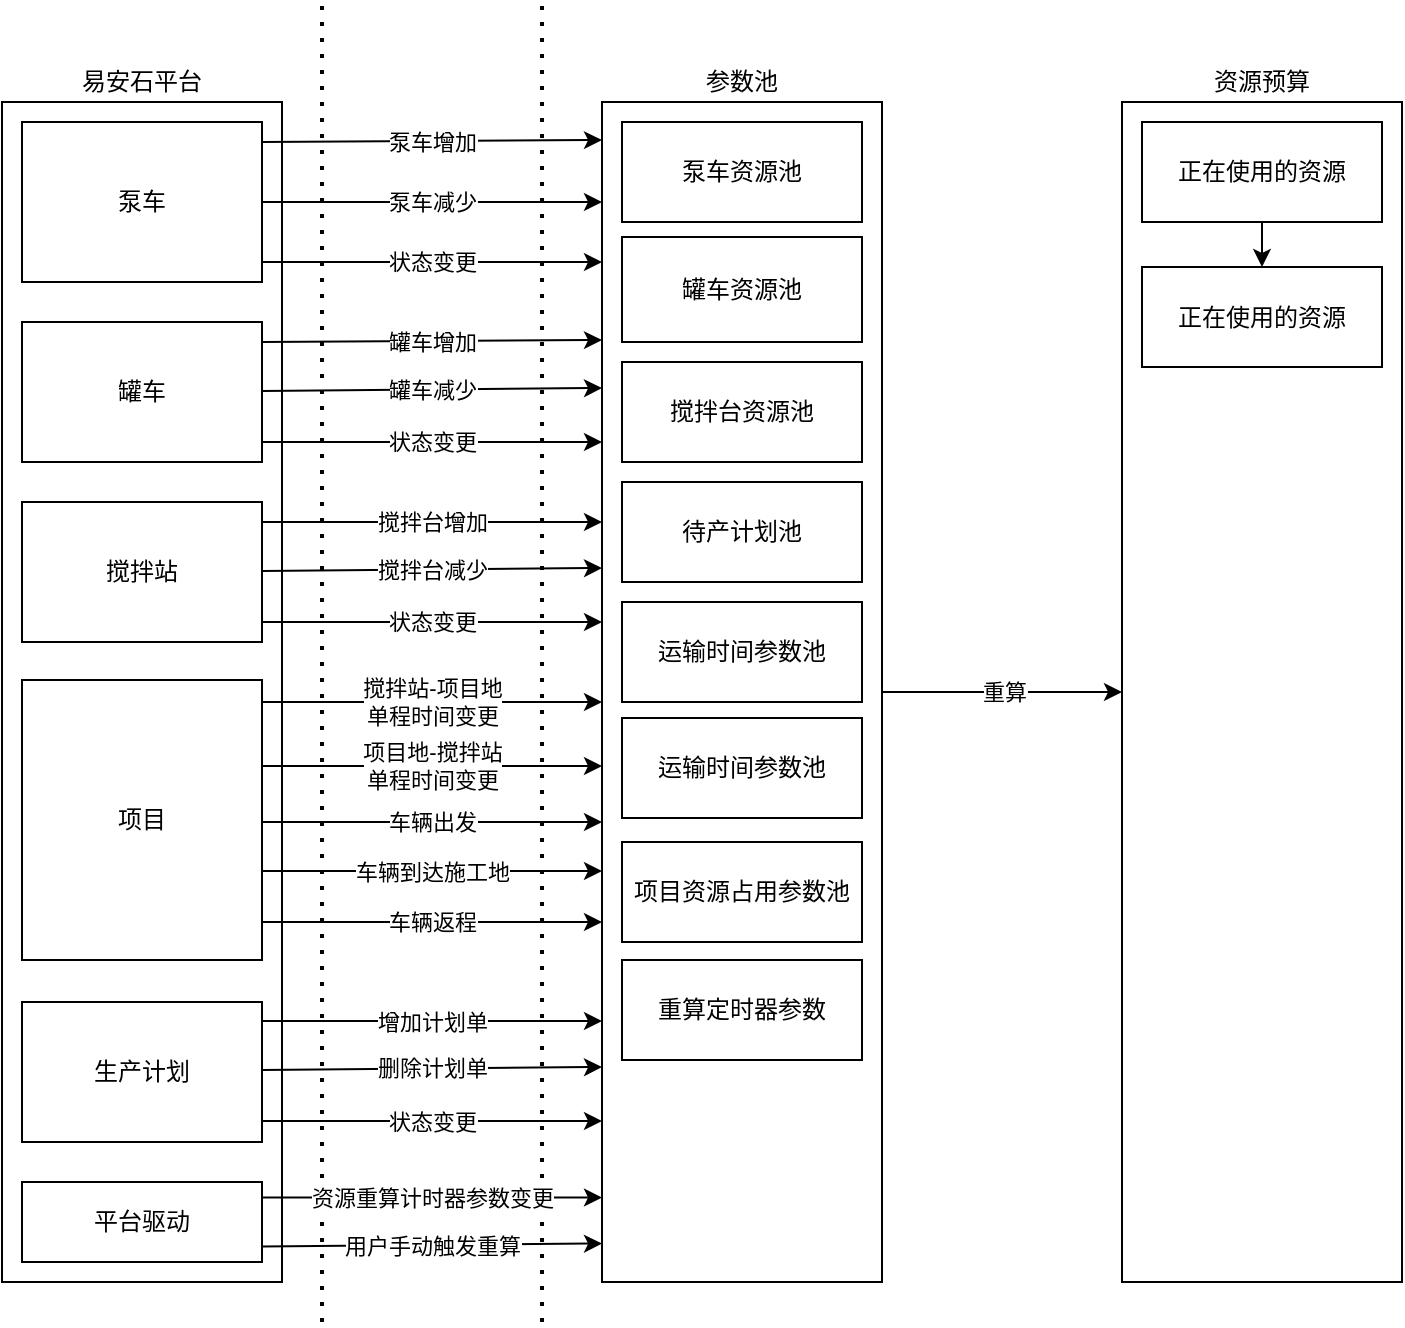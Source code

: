 <mxfile version="14.6.6" type="github" pages="5">
  <diagram name="Page-1" id="e7e014a7-5840-1c2e-5031-d8a46d1fe8dd">
    <mxGraphModel dx="919" dy="533" grid="1" gridSize="10" guides="1" tooltips="1" connect="1" arrows="1" fold="1" page="1" pageScale="1" pageWidth="1169" pageHeight="826" background="#ffffff" math="0" shadow="0">
      <root>
        <mxCell id="0" />
        <mxCell id="1" parent="0" />
        <mxCell id="p7cNw6hj9_nYxCjzYIQu-4" value="" style="endArrow=none;dashed=1;html=1;dashPattern=1 3;strokeWidth=2;" edge="1" parent="1">
          <mxGeometry width="50" height="50" relative="1" as="geometry">
            <mxPoint x="330" y="690" as="sourcePoint" />
            <mxPoint x="330" y="30" as="targetPoint" />
          </mxGeometry>
        </mxCell>
        <mxCell id="p7cNw6hj9_nYxCjzYIQu-7" value="" style="rounded=0;whiteSpace=wrap;html=1;" vertex="1" parent="1">
          <mxGeometry x="60" y="80" width="140" height="590" as="geometry" />
        </mxCell>
        <mxCell id="p7cNw6hj9_nYxCjzYIQu-8" value="易安石平台" style="text;html=1;strokeColor=none;fillColor=none;align=center;verticalAlign=middle;whiteSpace=wrap;rounded=0;" vertex="1" parent="1">
          <mxGeometry x="90" y="60" width="80" height="20" as="geometry" />
        </mxCell>
        <mxCell id="p7cNw6hj9_nYxCjzYIQu-9" value="泵车" style="rounded=0;whiteSpace=wrap;html=1;" vertex="1" parent="1">
          <mxGeometry x="70" y="90" width="120" height="80" as="geometry" />
        </mxCell>
        <mxCell id="p7cNw6hj9_nYxCjzYIQu-13" value="罐车" style="rounded=0;whiteSpace=wrap;html=1;" vertex="1" parent="1">
          <mxGeometry x="70" y="190" width="120" height="70" as="geometry" />
        </mxCell>
        <mxCell id="p7cNw6hj9_nYxCjzYIQu-17" value="搅拌站" style="rounded=0;whiteSpace=wrap;html=1;" vertex="1" parent="1">
          <mxGeometry x="70" y="280" width="120" height="70" as="geometry" />
        </mxCell>
        <mxCell id="p7cNw6hj9_nYxCjzYIQu-23" value="项目" style="rounded=0;whiteSpace=wrap;html=1;" vertex="1" parent="1">
          <mxGeometry x="70" y="369" width="120" height="140" as="geometry" />
        </mxCell>
        <mxCell id="p7cNw6hj9_nYxCjzYIQu-69" style="edgeStyle=orthogonalEdgeStyle;rounded=0;orthogonalLoop=1;jettySize=auto;html=1;exitX=1;exitY=0.5;exitDx=0;exitDy=0;entryX=0;entryY=0.5;entryDx=0;entryDy=0;" edge="1" parent="1" source="p7cNw6hj9_nYxCjzYIQu-31" target="p7cNw6hj9_nYxCjzYIQu-58">
          <mxGeometry relative="1" as="geometry" />
        </mxCell>
        <mxCell id="p7cNw6hj9_nYxCjzYIQu-70" value="重算" style="edgeLabel;html=1;align=center;verticalAlign=middle;resizable=0;points=[];" vertex="1" connectable="0" parent="p7cNw6hj9_nYxCjzYIQu-69">
          <mxGeometry x="0.017" relative="1" as="geometry">
            <mxPoint as="offset" />
          </mxGeometry>
        </mxCell>
        <mxCell id="p7cNw6hj9_nYxCjzYIQu-31" value="" style="rounded=0;whiteSpace=wrap;html=1;" vertex="1" parent="1">
          <mxGeometry x="360" y="80" width="140" height="590" as="geometry" />
        </mxCell>
        <mxCell id="p7cNw6hj9_nYxCjzYIQu-32" value="泵车资源池" style="rounded=0;whiteSpace=wrap;html=1;" vertex="1" parent="1">
          <mxGeometry x="370" y="90" width="120" height="50" as="geometry" />
        </mxCell>
        <mxCell id="p7cNw6hj9_nYxCjzYIQu-33" value="参数池" style="text;html=1;strokeColor=none;fillColor=none;align=center;verticalAlign=middle;whiteSpace=wrap;rounded=0;" vertex="1" parent="1">
          <mxGeometry x="390" y="60" width="80" height="20" as="geometry" />
        </mxCell>
        <mxCell id="p7cNw6hj9_nYxCjzYIQu-34" value="泵车增加" style="endArrow=classic;html=1;" edge="1" parent="1">
          <mxGeometry relative="1" as="geometry">
            <mxPoint x="190" y="100" as="sourcePoint" />
            <mxPoint x="360" y="99" as="targetPoint" />
          </mxGeometry>
        </mxCell>
        <mxCell id="p7cNw6hj9_nYxCjzYIQu-35" value="泵车减少" style="endArrow=classic;html=1;" edge="1" parent="1">
          <mxGeometry relative="1" as="geometry">
            <mxPoint x="190" y="130" as="sourcePoint" />
            <mxPoint x="360" y="130" as="targetPoint" />
          </mxGeometry>
        </mxCell>
        <mxCell id="p7cNw6hj9_nYxCjzYIQu-36" value="状态变更" style="endArrow=classic;html=1;" edge="1" parent="1">
          <mxGeometry relative="1" as="geometry">
            <mxPoint x="190" y="160" as="sourcePoint" />
            <mxPoint x="360" y="160" as="targetPoint" />
          </mxGeometry>
        </mxCell>
        <mxCell id="p7cNw6hj9_nYxCjzYIQu-37" value="罐车资源池" style="rounded=0;whiteSpace=wrap;html=1;" vertex="1" parent="1">
          <mxGeometry x="370" y="147.5" width="120" height="52.5" as="geometry" />
        </mxCell>
        <mxCell id="p7cNw6hj9_nYxCjzYIQu-38" value="搅拌台资源池" style="rounded=0;whiteSpace=wrap;html=1;" vertex="1" parent="1">
          <mxGeometry x="370" y="210" width="120" height="50" as="geometry" />
        </mxCell>
        <mxCell id="p7cNw6hj9_nYxCjzYIQu-40" value="" style="endArrow=none;dashed=1;html=1;dashPattern=1 3;strokeWidth=2;" edge="1" parent="1">
          <mxGeometry width="50" height="50" relative="1" as="geometry">
            <mxPoint x="220" y="690" as="sourcePoint" />
            <mxPoint x="220" y="30" as="targetPoint" />
          </mxGeometry>
        </mxCell>
        <mxCell id="p7cNw6hj9_nYxCjzYIQu-41" value="罐车增加" style="endArrow=classic;html=1;" edge="1" parent="1">
          <mxGeometry relative="1" as="geometry">
            <mxPoint x="190" y="200" as="sourcePoint" />
            <mxPoint x="360" y="199" as="targetPoint" />
          </mxGeometry>
        </mxCell>
        <mxCell id="p7cNw6hj9_nYxCjzYIQu-42" value="罐车减少" style="endArrow=classic;html=1;" edge="1" parent="1">
          <mxGeometry relative="1" as="geometry">
            <mxPoint x="190" y="224.5" as="sourcePoint" />
            <mxPoint x="360" y="223" as="targetPoint" />
          </mxGeometry>
        </mxCell>
        <mxCell id="p7cNw6hj9_nYxCjzYIQu-43" value="状态变更" style="endArrow=classic;html=1;" edge="1" parent="1">
          <mxGeometry relative="1" as="geometry">
            <mxPoint x="190" y="250" as="sourcePoint" />
            <mxPoint x="360" y="250" as="targetPoint" />
          </mxGeometry>
        </mxCell>
        <mxCell id="p7cNw6hj9_nYxCjzYIQu-44" value="搅拌台增加" style="endArrow=classic;html=1;" edge="1" parent="1">
          <mxGeometry relative="1" as="geometry">
            <mxPoint x="190" y="290" as="sourcePoint" />
            <mxPoint x="360" y="290" as="targetPoint" />
          </mxGeometry>
        </mxCell>
        <mxCell id="p7cNw6hj9_nYxCjzYIQu-45" value="搅拌台减少" style="endArrow=classic;html=1;" edge="1" parent="1">
          <mxGeometry relative="1" as="geometry">
            <mxPoint x="190" y="314.5" as="sourcePoint" />
            <mxPoint x="360" y="313" as="targetPoint" />
          </mxGeometry>
        </mxCell>
        <mxCell id="p7cNw6hj9_nYxCjzYIQu-46" value="状态变更" style="endArrow=classic;html=1;" edge="1" parent="1">
          <mxGeometry relative="1" as="geometry">
            <mxPoint x="190" y="340" as="sourcePoint" />
            <mxPoint x="360" y="340" as="targetPoint" />
          </mxGeometry>
        </mxCell>
        <mxCell id="p7cNw6hj9_nYxCjzYIQu-47" value="车辆出发" style="endArrow=classic;html=1;" edge="1" parent="1">
          <mxGeometry relative="1" as="geometry">
            <mxPoint x="190" y="440" as="sourcePoint" />
            <mxPoint x="360" y="440" as="targetPoint" />
          </mxGeometry>
        </mxCell>
        <mxCell id="p7cNw6hj9_nYxCjzYIQu-48" value="车辆到达施工地" style="endArrow=classic;html=1;" edge="1" parent="1">
          <mxGeometry relative="1" as="geometry">
            <mxPoint x="190" y="464.5" as="sourcePoint" />
            <mxPoint x="360" y="464.5" as="targetPoint" />
          </mxGeometry>
        </mxCell>
        <mxCell id="p7cNw6hj9_nYxCjzYIQu-49" value="车辆返程" style="endArrow=classic;html=1;" edge="1" parent="1">
          <mxGeometry relative="1" as="geometry">
            <mxPoint x="190" y="490" as="sourcePoint" />
            <mxPoint x="360" y="490" as="targetPoint" />
          </mxGeometry>
        </mxCell>
        <mxCell id="p7cNw6hj9_nYxCjzYIQu-50" value="搅拌站-项目地&lt;br&gt;单程时间变更" style="endArrow=classic;html=1;" edge="1" parent="1">
          <mxGeometry relative="1" as="geometry">
            <mxPoint x="190" y="380" as="sourcePoint" />
            <mxPoint x="360" y="380" as="targetPoint" />
          </mxGeometry>
        </mxCell>
        <mxCell id="p7cNw6hj9_nYxCjzYIQu-51" value="项目地-搅拌站&lt;br&gt;单程时间变更" style="endArrow=classic;html=1;" edge="1" parent="1">
          <mxGeometry relative="1" as="geometry">
            <mxPoint x="190" y="412" as="sourcePoint" />
            <mxPoint x="360" y="412" as="targetPoint" />
          </mxGeometry>
        </mxCell>
        <mxCell id="p7cNw6hj9_nYxCjzYIQu-52" value="生产计划" style="rounded=0;whiteSpace=wrap;html=1;" vertex="1" parent="1">
          <mxGeometry x="70" y="530" width="120" height="70" as="geometry" />
        </mxCell>
        <mxCell id="p7cNw6hj9_nYxCjzYIQu-53" value="增加计划单" style="endArrow=classic;html=1;" edge="1" parent="1">
          <mxGeometry relative="1" as="geometry">
            <mxPoint x="190" y="539.5" as="sourcePoint" />
            <mxPoint x="360" y="539.5" as="targetPoint" />
          </mxGeometry>
        </mxCell>
        <mxCell id="p7cNw6hj9_nYxCjzYIQu-54" value="删除计划单" style="endArrow=classic;html=1;" edge="1" parent="1">
          <mxGeometry relative="1" as="geometry">
            <mxPoint x="190" y="564" as="sourcePoint" />
            <mxPoint x="360" y="562.5" as="targetPoint" />
          </mxGeometry>
        </mxCell>
        <mxCell id="p7cNw6hj9_nYxCjzYIQu-55" value="状态变更" style="endArrow=classic;html=1;" edge="1" parent="1">
          <mxGeometry relative="1" as="geometry">
            <mxPoint x="190" y="589.5" as="sourcePoint" />
            <mxPoint x="360" y="589.5" as="targetPoint" />
          </mxGeometry>
        </mxCell>
        <mxCell id="p7cNw6hj9_nYxCjzYIQu-56" value="待产计划池" style="rounded=0;whiteSpace=wrap;html=1;" vertex="1" parent="1">
          <mxGeometry x="370" y="270" width="120" height="50" as="geometry" />
        </mxCell>
        <mxCell id="p7cNw6hj9_nYxCjzYIQu-58" value="" style="rounded=0;whiteSpace=wrap;html=1;" vertex="1" parent="1">
          <mxGeometry x="620" y="80" width="140" height="590" as="geometry" />
        </mxCell>
        <mxCell id="p7cNw6hj9_nYxCjzYIQu-59" value="资源预算" style="text;html=1;strokeColor=none;fillColor=none;align=center;verticalAlign=middle;whiteSpace=wrap;rounded=0;" vertex="1" parent="1">
          <mxGeometry x="650" y="60" width="80" height="20" as="geometry" />
        </mxCell>
        <mxCell id="p7cNw6hj9_nYxCjzYIQu-64" style="edgeStyle=orthogonalEdgeStyle;rounded=0;orthogonalLoop=1;jettySize=auto;html=1;exitX=0.5;exitY=1;exitDx=0;exitDy=0;entryX=0.5;entryY=0;entryDx=0;entryDy=0;" edge="1" parent="1" source="p7cNw6hj9_nYxCjzYIQu-61" target="p7cNw6hj9_nYxCjzYIQu-63">
          <mxGeometry relative="1" as="geometry" />
        </mxCell>
        <mxCell id="p7cNw6hj9_nYxCjzYIQu-61" value="正在使用的资源" style="rounded=0;whiteSpace=wrap;html=1;" vertex="1" parent="1">
          <mxGeometry x="630" y="90" width="120" height="50" as="geometry" />
        </mxCell>
        <mxCell id="p7cNw6hj9_nYxCjzYIQu-63" value="正在使用的资源" style="rounded=0;whiteSpace=wrap;html=1;" vertex="1" parent="1">
          <mxGeometry x="630" y="162.5" width="120" height="50" as="geometry" />
        </mxCell>
        <mxCell id="p7cNw6hj9_nYxCjzYIQu-66" value="平台驱动" style="rounded=0;whiteSpace=wrap;html=1;" vertex="1" parent="1">
          <mxGeometry x="70" y="620" width="120" height="40" as="geometry" />
        </mxCell>
        <mxCell id="p7cNw6hj9_nYxCjzYIQu-67" value="资源重算计时器参数变更" style="endArrow=classic;html=1;" edge="1" parent="1">
          <mxGeometry relative="1" as="geometry">
            <mxPoint x="190" y="627.75" as="sourcePoint" />
            <mxPoint x="360" y="627.75" as="targetPoint" />
          </mxGeometry>
        </mxCell>
        <mxCell id="p7cNw6hj9_nYxCjzYIQu-68" value="用户手动触发重算" style="endArrow=classic;html=1;" edge="1" parent="1">
          <mxGeometry relative="1" as="geometry">
            <mxPoint x="190" y="652.25" as="sourcePoint" />
            <mxPoint x="360" y="650.75" as="targetPoint" />
          </mxGeometry>
        </mxCell>
        <mxCell id="p7cNw6hj9_nYxCjzYIQu-71" value="运输时间参数池" style="rounded=0;whiteSpace=wrap;html=1;" vertex="1" parent="1">
          <mxGeometry x="370" y="330" width="120" height="50" as="geometry" />
        </mxCell>
        <mxCell id="p7cNw6hj9_nYxCjzYIQu-73" value="运输时间参数池" style="rounded=0;whiteSpace=wrap;html=1;" vertex="1" parent="1">
          <mxGeometry x="370" y="388" width="120" height="50" as="geometry" />
        </mxCell>
        <mxCell id="p7cNw6hj9_nYxCjzYIQu-74" value="项目资源占用参数池" style="rounded=0;whiteSpace=wrap;html=1;" vertex="1" parent="1">
          <mxGeometry x="370" y="450" width="120" height="50" as="geometry" />
        </mxCell>
        <mxCell id="p7cNw6hj9_nYxCjzYIQu-75" value="重算定时器参数" style="rounded=0;whiteSpace=wrap;html=1;" vertex="1" parent="1">
          <mxGeometry x="370" y="509" width="120" height="50" as="geometry" />
        </mxCell>
      </root>
    </mxGraphModel>
  </diagram>
  <diagram id="bA8vDEb1wT1LGzQCFEHi" name="Page-2">
    <mxGraphModel dx="892" dy="623" grid="1" gridSize="10" guides="1" tooltips="1" connect="1" arrows="1" fold="1" page="1" pageScale="1" pageWidth="827" pageHeight="1169" math="0" shadow="0">
      <root>
        <mxCell id="vsohJtUWhULld6wBx5Kd-0" />
        <mxCell id="vsohJtUWhULld6wBx5Kd-1" parent="vsohJtUWhULld6wBx5Kd-0" />
        <mxCell id="vsohJtUWhULld6wBx5Kd-2" value="Client" style="shape=umlLifeline;perimeter=lifelinePerimeter;whiteSpace=wrap;html=1;container=1;collapsible=0;recursiveResize=0;outlineConnect=0;" parent="vsohJtUWhULld6wBx5Kd-1" vertex="1">
          <mxGeometry x="100" y="40" width="100" height="560" as="geometry" />
        </mxCell>
        <mxCell id="vsohJtUWhULld6wBx5Kd-8" value="" style="html=1;points=[];perimeter=orthogonalPerimeter;" parent="vsohJtUWhULld6wBx5Kd-2" vertex="1">
          <mxGeometry x="45" y="80" width="10" height="230" as="geometry" />
        </mxCell>
        <mxCell id="rz6bkKlkchfj7_ZGwmfC-10" value="" style="html=1;points=[];perimeter=orthogonalPerimeter;" parent="vsohJtUWhULld6wBx5Kd-2" vertex="1">
          <mxGeometry x="45" y="340" width="10" height="80" as="geometry" />
        </mxCell>
        <mxCell id="rz6bkKlkchfj7_ZGwmfC-14" value="" style="html=1;points=[];perimeter=orthogonalPerimeter;" parent="vsohJtUWhULld6wBx5Kd-2" vertex="1">
          <mxGeometry x="45" y="450" width="10" height="80" as="geometry" />
        </mxCell>
        <mxCell id="vsohJtUWhULld6wBx5Kd-3" value="Iteam API server" style="shape=umlLifeline;perimeter=lifelinePerimeter;whiteSpace=wrap;html=1;container=1;collapsible=0;recursiveResize=0;outlineConnect=0;" parent="vsohJtUWhULld6wBx5Kd-1" vertex="1">
          <mxGeometry x="280" y="40" width="100" height="560" as="geometry" />
        </mxCell>
        <mxCell id="vsohJtUWhULld6wBx5Kd-5" value="" style="html=1;points=[];perimeter=orthogonalPerimeter;" parent="vsohJtUWhULld6wBx5Kd-3" vertex="1">
          <mxGeometry x="45" y="80" width="10" height="230" as="geometry" />
        </mxCell>
        <mxCell id="rz6bkKlkchfj7_ZGwmfC-1" value="" style="html=1;points=[];perimeter=orthogonalPerimeter;" parent="vsohJtUWhULld6wBx5Kd-3" vertex="1">
          <mxGeometry x="55" y="110" width="10" height="20" as="geometry" />
        </mxCell>
        <mxCell id="rz6bkKlkchfj7_ZGwmfC-2" value="结构化文件对象" style="edgeStyle=orthogonalEdgeStyle;html=1;align=left;spacingLeft=2;endArrow=block;rounded=0;entryX=1;entryY=0;" parent="vsohJtUWhULld6wBx5Kd-3" target="rz6bkKlkchfj7_ZGwmfC-1" edge="1">
          <mxGeometry relative="1" as="geometry">
            <mxPoint x="60" y="90" as="sourcePoint" />
            <Array as="points">
              <mxPoint x="85" y="90" />
            </Array>
          </mxGeometry>
        </mxCell>
        <mxCell id="rz6bkKlkchfj7_ZGwmfC-11" value="" style="html=1;points=[];perimeter=orthogonalPerimeter;" parent="vsohJtUWhULld6wBx5Kd-3" vertex="1">
          <mxGeometry x="45" y="450" width="10" height="80" as="geometry" />
        </mxCell>
        <mxCell id="vsohJtUWhULld6wBx5Kd-4" value="Minio" style="shape=umlLifeline;perimeter=lifelinePerimeter;whiteSpace=wrap;html=1;container=1;collapsible=0;recursiveResize=0;outlineConnect=0;" parent="vsohJtUWhULld6wBx5Kd-1" vertex="1">
          <mxGeometry x="734" y="40" width="100" height="560" as="geometry" />
        </mxCell>
        <mxCell id="vsohJtUWhULld6wBx5Kd-13" value="" style="html=1;points=[];perimeter=orthogonalPerimeter;" parent="vsohJtUWhULld6wBx5Kd-4" vertex="1">
          <mxGeometry x="45" y="180" width="10" height="80" as="geometry" />
        </mxCell>
        <mxCell id="rz6bkKlkchfj7_ZGwmfC-7" value="" style="html=1;points=[];perimeter=orthogonalPerimeter;" parent="vsohJtUWhULld6wBx5Kd-4" vertex="1">
          <mxGeometry x="45" y="340" width="10" height="80" as="geometry" />
        </mxCell>
        <mxCell id="vsohJtUWhULld6wBx5Kd-6" value="获取上传URL" style="html=1;verticalAlign=bottom;endArrow=block;exitX=1;exitY=0.026;exitDx=0;exitDy=0;exitPerimeter=0;entryX=-0.1;entryY=0.022;entryDx=0;entryDy=0;entryPerimeter=0;" parent="vsohJtUWhULld6wBx5Kd-1" source="vsohJtUWhULld6wBx5Kd-8" target="vsohJtUWhULld6wBx5Kd-5" edge="1">
          <mxGeometry relative="1" as="geometry">
            <mxPoint x="385" y="120" as="sourcePoint" />
            <mxPoint x="310" y="120" as="targetPoint" />
          </mxGeometry>
        </mxCell>
        <mxCell id="vsohJtUWhULld6wBx5Kd-14" value="请求资源上传URL" style="html=1;verticalAlign=bottom;endArrow=block;entryX=0;entryY=0.088;exitX=1;exitY=0.075;exitDx=0;exitDy=0;exitPerimeter=0;entryDx=0;entryDy=0;entryPerimeter=0;" parent="vsohJtUWhULld6wBx5Kd-1" source="rz6bkKlkchfj7_ZGwmfC-3" target="vsohJtUWhULld6wBx5Kd-13" edge="1">
          <mxGeometry relative="1" as="geometry">
            <mxPoint x="640" y="220" as="sourcePoint" />
          </mxGeometry>
        </mxCell>
        <mxCell id="vsohJtUWhULld6wBx5Kd-15" value="带临时凭证的上传URL" style="html=1;verticalAlign=bottom;endArrow=open;dashed=1;endSize=8;exitX=-0.2;exitY=0.863;entryX=1.2;entryY=0.85;entryDx=0;entryDy=0;entryPerimeter=0;exitDx=0;exitDy=0;exitPerimeter=0;" parent="vsohJtUWhULld6wBx5Kd-1" source="vsohJtUWhULld6wBx5Kd-13" target="rz6bkKlkchfj7_ZGwmfC-3" edge="1">
          <mxGeometry relative="1" as="geometry">
            <mxPoint x="650" y="295" as="targetPoint" />
          </mxGeometry>
        </mxCell>
        <mxCell id="rz6bkKlkchfj7_ZGwmfC-0" value="File server" style="shape=umlLifeline;perimeter=lifelinePerimeter;whiteSpace=wrap;html=1;container=1;collapsible=0;recursiveResize=0;outlineConnect=0;" parent="vsohJtUWhULld6wBx5Kd-1" vertex="1">
          <mxGeometry x="500" y="40" width="100" height="560" as="geometry" />
        </mxCell>
        <mxCell id="rz6bkKlkchfj7_ZGwmfC-3" value="" style="html=1;points=[];perimeter=orthogonalPerimeter;" parent="rz6bkKlkchfj7_ZGwmfC-0" vertex="1">
          <mxGeometry x="45" y="180" width="10" height="80" as="geometry" />
        </mxCell>
        <mxCell id="rz6bkKlkchfj7_ZGwmfC-4" value="请求资源上传URL" style="html=1;verticalAlign=bottom;endArrow=block;entryX=0;entryY=0;" parent="vsohJtUWhULld6wBx5Kd-1" source="vsohJtUWhULld6wBx5Kd-5" target="rz6bkKlkchfj7_ZGwmfC-3" edge="1">
          <mxGeometry relative="1" as="geometry">
            <mxPoint x="350" y="220" as="sourcePoint" />
          </mxGeometry>
        </mxCell>
        <mxCell id="rz6bkKlkchfj7_ZGwmfC-5" value="带临时凭证的上传URL" style="html=1;verticalAlign=bottom;endArrow=open;dashed=1;endSize=8;exitX=0;exitY=0.95;entryX=0.9;entryY=0.765;entryDx=0;entryDy=0;entryPerimeter=0;" parent="vsohJtUWhULld6wBx5Kd-1" source="rz6bkKlkchfj7_ZGwmfC-3" target="vsohJtUWhULld6wBx5Kd-5" edge="1">
          <mxGeometry relative="1" as="geometry">
            <mxPoint x="475" y="296" as="targetPoint" />
          </mxGeometry>
        </mxCell>
        <mxCell id="rz6bkKlkchfj7_ZGwmfC-6" value="return" style="html=1;verticalAlign=bottom;endArrow=open;dashed=1;endSize=8;exitX=-0.4;exitY=0.909;exitDx=0;exitDy=0;exitPerimeter=0;entryX=0.9;entryY=0.913;entryDx=0;entryDy=0;entryPerimeter=0;" parent="vsohJtUWhULld6wBx5Kd-1" source="vsohJtUWhULld6wBx5Kd-5" target="vsohJtUWhULld6wBx5Kd-8" edge="1">
          <mxGeometry relative="1" as="geometry">
            <mxPoint x="328" y="305.95" as="targetPoint" />
            <mxPoint x="555" y="306" as="sourcePoint" />
          </mxGeometry>
        </mxCell>
        <mxCell id="rz6bkKlkchfj7_ZGwmfC-8" value="使用上传URL, 上传文件" style="html=1;verticalAlign=bottom;endArrow=block;entryX=0;entryY=0;exitX=0.5;exitY=0;exitDx=0;exitDy=0;exitPerimeter=0;" parent="vsohJtUWhULld6wBx5Kd-1" source="rz6bkKlkchfj7_ZGwmfC-10" target="rz6bkKlkchfj7_ZGwmfC-7" edge="1">
          <mxGeometry relative="1" as="geometry">
            <mxPoint x="210" y="380" as="sourcePoint" />
          </mxGeometry>
        </mxCell>
        <mxCell id="rz6bkKlkchfj7_ZGwmfC-9" value="存储结果(成功/失败)" style="html=1;verticalAlign=bottom;endArrow=open;dashed=1;endSize=8;exitX=0;exitY=0.95;" parent="vsohJtUWhULld6wBx5Kd-1" source="rz6bkKlkchfj7_ZGwmfC-7" target="rz6bkKlkchfj7_ZGwmfC-10" edge="1">
          <mxGeometry relative="1" as="geometry">
            <mxPoint x="709" y="456" as="targetPoint" />
          </mxGeometry>
        </mxCell>
        <mxCell id="rz6bkKlkchfj7_ZGwmfC-12" value="dispatch" style="html=1;verticalAlign=bottom;endArrow=block;entryX=0;entryY=0;exitX=0.9;exitY=0;exitDx=0;exitDy=0;exitPerimeter=0;" parent="vsohJtUWhULld6wBx5Kd-1" source="rz6bkKlkchfj7_ZGwmfC-14" target="rz6bkKlkchfj7_ZGwmfC-11" edge="1">
          <mxGeometry relative="1" as="geometry">
            <mxPoint x="255" y="490" as="sourcePoint" />
          </mxGeometry>
        </mxCell>
        <mxCell id="rz6bkKlkchfj7_ZGwmfC-13" value="return" style="html=1;verticalAlign=bottom;endArrow=open;dashed=1;endSize=8;exitX=0;exitY=0.95;" parent="vsohJtUWhULld6wBx5Kd-1" source="rz6bkKlkchfj7_ZGwmfC-11" target="rz6bkKlkchfj7_ZGwmfC-14" edge="1">
          <mxGeometry relative="1" as="geometry">
            <mxPoint x="255" y="566" as="targetPoint" />
          </mxGeometry>
        </mxCell>
      </root>
    </mxGraphModel>
  </diagram>
  <diagram id="-bkf6uvMfPdcjtnfTDPD" name="Page-3">
    <mxGraphModel dx="870" dy="555" grid="1" gridSize="10" guides="1" tooltips="1" connect="1" arrows="1" fold="1" page="1" pageScale="1" pageWidth="827" pageHeight="1169" math="0" shadow="0">
      <root>
        <mxCell id="VZzhAsSuxw-auyGSOQXf-0" />
        <mxCell id="VZzhAsSuxw-auyGSOQXf-1" parent="VZzhAsSuxw-auyGSOQXf-0" />
        <mxCell id="VZzhAsSuxw-auyGSOQXf-2" value="client" style="shape=umlLifeline;perimeter=lifelinePerimeter;whiteSpace=wrap;html=1;container=1;collapsible=0;recursiveResize=0;outlineConnect=0;" parent="VZzhAsSuxw-auyGSOQXf-1" vertex="1">
          <mxGeometry x="40" y="160" width="100" height="410" as="geometry" />
        </mxCell>
        <mxCell id="VZzhAsSuxw-auyGSOQXf-11" value="" style="html=1;points=[];perimeter=orthogonalPerimeter;" parent="VZzhAsSuxw-auyGSOQXf-2" vertex="1">
          <mxGeometry x="45" y="90" width="10" height="320" as="geometry" />
        </mxCell>
        <mxCell id="VZzhAsSuxw-auyGSOQXf-3" value="API gateway" style="shape=umlLifeline;perimeter=lifelinePerimeter;whiteSpace=wrap;html=1;container=1;collapsible=0;recursiveResize=0;outlineConnect=0;" parent="VZzhAsSuxw-auyGSOQXf-1" vertex="1">
          <mxGeometry x="280" y="160" width="100" height="410" as="geometry" />
        </mxCell>
        <mxCell id="VZzhAsSuxw-auyGSOQXf-8" value="" style="html=1;points=[];perimeter=orthogonalPerimeter;" parent="VZzhAsSuxw-auyGSOQXf-3" vertex="1">
          <mxGeometry x="45" y="90" width="10" height="80" as="geometry" />
        </mxCell>
        <mxCell id="VZzhAsSuxw-auyGSOQXf-12" value="" style="html=1;points=[];perimeter=orthogonalPerimeter;" parent="VZzhAsSuxw-auyGSOQXf-3" vertex="1">
          <mxGeometry x="55" y="110" width="10" height="20" as="geometry" />
        </mxCell>
        <mxCell id="VZzhAsSuxw-auyGSOQXf-13" value="用户/设备 鉴权" style="edgeStyle=orthogonalEdgeStyle;html=1;align=left;spacingLeft=2;endArrow=block;rounded=0;entryX=1;entryY=0;" parent="VZzhAsSuxw-auyGSOQXf-3" target="VZzhAsSuxw-auyGSOQXf-12" edge="1">
          <mxGeometry relative="1" as="geometry">
            <mxPoint x="60" y="90" as="sourcePoint" />
            <Array as="points">
              <mxPoint x="85" y="90" />
            </Array>
          </mxGeometry>
        </mxCell>
        <mxCell id="VZzhAsSuxw-auyGSOQXf-4" value="iteam server" style="shape=umlLifeline;perimeter=lifelinePerimeter;whiteSpace=wrap;html=1;container=1;collapsible=0;recursiveResize=0;outlineConnect=0;" parent="VZzhAsSuxw-auyGSOQXf-1" vertex="1">
          <mxGeometry x="520" y="160" width="100" height="410" as="geometry" />
        </mxCell>
        <mxCell id="VZzhAsSuxw-auyGSOQXf-16" value="" style="html=1;points=[];perimeter=orthogonalPerimeter;" parent="VZzhAsSuxw-auyGSOQXf-4" vertex="1">
          <mxGeometry x="45" y="150" width="10" height="250" as="geometry" />
        </mxCell>
        <mxCell id="VZzhAsSuxw-auyGSOQXf-19" value="" style="html=1;points=[];perimeter=orthogonalPerimeter;" parent="VZzhAsSuxw-auyGSOQXf-4" vertex="1">
          <mxGeometry x="55" y="171" width="10" height="20" as="geometry" />
        </mxCell>
        <mxCell id="VZzhAsSuxw-auyGSOQXf-20" value="根据资源类型&lt;br&gt;组织目录结构" style="edgeStyle=orthogonalEdgeStyle;html=1;align=left;spacingLeft=2;endArrow=block;rounded=0;entryX=1;entryY=0;" parent="VZzhAsSuxw-auyGSOQXf-4" target="VZzhAsSuxw-auyGSOQXf-19" edge="1">
          <mxGeometry relative="1" as="geometry">
            <mxPoint x="60" y="151" as="sourcePoint" />
            <Array as="points">
              <mxPoint x="85" y="151" />
            </Array>
          </mxGeometry>
        </mxCell>
        <mxCell id="W0ASkkFgx_ruLR6HciEX-3" value="" style="html=1;points=[];perimeter=orthogonalPerimeter;" parent="VZzhAsSuxw-auyGSOQXf-4" vertex="1">
          <mxGeometry x="55" y="320" width="10" height="30" as="geometry" />
        </mxCell>
        <mxCell id="W0ASkkFgx_ruLR6HciEX-4" value="存储path" style="edgeStyle=orthogonalEdgeStyle;html=1;align=left;spacingLeft=2;endArrow=block;rounded=0;entryX=1;entryY=0;" parent="VZzhAsSuxw-auyGSOQXf-4" target="W0ASkkFgx_ruLR6HciEX-3" edge="1">
          <mxGeometry relative="1" as="geometry">
            <mxPoint x="60" y="300" as="sourcePoint" />
            <Array as="points">
              <mxPoint x="85" y="300" />
            </Array>
          </mxGeometry>
        </mxCell>
        <mxCell id="VZzhAsSuxw-auyGSOQXf-7" value="minio" style="shape=umlLifeline;perimeter=lifelinePerimeter;whiteSpace=wrap;html=1;container=1;collapsible=0;recursiveResize=0;outlineConnect=0;" parent="VZzhAsSuxw-auyGSOQXf-1" vertex="1">
          <mxGeometry x="780" y="160" width="100" height="410" as="geometry" />
        </mxCell>
        <mxCell id="W0ASkkFgx_ruLR6HciEX-0" value="" style="html=1;points=[];perimeter=orthogonalPerimeter;" parent="VZzhAsSuxw-auyGSOQXf-7" vertex="1">
          <mxGeometry x="45" y="210" width="10" height="40" as="geometry" />
        </mxCell>
        <mxCell id="VZzhAsSuxw-auyGSOQXf-9" value="资源上传" style="html=1;verticalAlign=bottom;endArrow=block;entryX=0;entryY=0;" parent="VZzhAsSuxw-auyGSOQXf-1" source="VZzhAsSuxw-auyGSOQXf-2" target="VZzhAsSuxw-auyGSOQXf-8" edge="1">
          <mxGeometry relative="1" as="geometry">
            <mxPoint x="220" y="250" as="sourcePoint" />
          </mxGeometry>
        </mxCell>
        <mxCell id="VZzhAsSuxw-auyGSOQXf-15" value="需要实现" style="shape=note;size=20;whiteSpace=wrap;html=1;fillColor=#f8cecc;strokeColor=#b85450;align=left;" parent="VZzhAsSuxw-auyGSOQXf-1" vertex="1">
          <mxGeometry x="368.5" y="220" width="90" height="30" as="geometry" />
        </mxCell>
        <mxCell id="VZzhAsSuxw-auyGSOQXf-17" value="资源上传" style="html=1;verticalAlign=bottom;endArrow=block;entryX=0;entryY=0;" parent="VZzhAsSuxw-auyGSOQXf-1" source="VZzhAsSuxw-auyGSOQXf-8" target="VZzhAsSuxw-auyGSOQXf-16" edge="1">
          <mxGeometry relative="1" as="geometry">
            <mxPoint x="465" y="310" as="sourcePoint" />
          </mxGeometry>
        </mxCell>
        <mxCell id="VZzhAsSuxw-auyGSOQXf-18" value="&lt;div style=&quot;text-align: left&quot;&gt;结果&lt;/div&gt;" style="html=1;verticalAlign=bottom;endArrow=open;dashed=1;endSize=8;exitX=-0.3;exitY=0.983;exitDx=0;exitDy=0;exitPerimeter=0;entryX=1.257;entryY=0.957;entryDx=0;entryDy=0;entryPerimeter=0;" parent="VZzhAsSuxw-auyGSOQXf-1" source="VZzhAsSuxw-auyGSOQXf-16" target="VZzhAsSuxw-auyGSOQXf-11" edge="1">
          <mxGeometry relative="1" as="geometry">
            <mxPoint x="116" y="902" as="targetPoint" />
          </mxGeometry>
        </mxCell>
        <mxCell id="mS8zlLjaBoqNV8e2I9Bk-9" value="需要设计" style="shape=note;size=20;whiteSpace=wrap;html=1;fillColor=#f8cecc;strokeColor=#b85450;align=left;" parent="VZzhAsSuxw-auyGSOQXf-1" vertex="1">
          <mxGeometry x="580" y="271" width="90" height="30" as="geometry" />
        </mxCell>
        <mxCell id="mS8zlLjaBoqNV8e2I9Bk-24" style="edgeStyle=orthogonalEdgeStyle;rounded=0;orthogonalLoop=1;jettySize=auto;html=1;exitX=0.5;exitY=1;exitDx=0;exitDy=0;exitPerimeter=0;" parent="VZzhAsSuxw-auyGSOQXf-1" edge="1">
          <mxGeometry relative="1" as="geometry">
            <mxPoint x="160" y="230" as="sourcePoint" />
            <mxPoint x="160" y="230" as="targetPoint" />
          </mxGeometry>
        </mxCell>
        <mxCell id="W0ASkkFgx_ruLR6HciEX-1" value="存储资源到minio" style="html=1;verticalAlign=bottom;endArrow=block;entryX=0;entryY=0;exitX=1.1;exitY=0.24;exitDx=0;exitDy=0;exitPerimeter=0;" parent="VZzhAsSuxw-auyGSOQXf-1" source="VZzhAsSuxw-auyGSOQXf-16" target="W0ASkkFgx_ruLR6HciEX-0" edge="1">
          <mxGeometry relative="1" as="geometry">
            <mxPoint x="800" y="390" as="sourcePoint" />
          </mxGeometry>
        </mxCell>
        <mxCell id="W0ASkkFgx_ruLR6HciEX-2" value="结果" style="html=1;verticalAlign=bottom;endArrow=open;dashed=1;endSize=8;exitX=0;exitY=0.95;entryX=1;entryY=0.404;entryDx=0;entryDy=0;entryPerimeter=0;" parent="VZzhAsSuxw-auyGSOQXf-1" source="W0ASkkFgx_ruLR6HciEX-0" target="VZzhAsSuxw-auyGSOQXf-16" edge="1">
          <mxGeometry relative="1" as="geometry">
            <mxPoint x="730" y="430" as="targetPoint" />
          </mxGeometry>
        </mxCell>
      </root>
    </mxGraphModel>
  </diagram>
  <diagram id="aXmc1A4VTrL3dtARQ82F" name="Page-4">
    <mxGraphModel dx="870" dy="555" grid="1" gridSize="10" guides="1" tooltips="1" connect="1" arrows="1" fold="1" page="1" pageScale="1" pageWidth="827" pageHeight="1169" math="0" shadow="0">
      <root>
        <mxCell id="IZ6hVsG-Fqm1WhhywxI2-0" />
        <mxCell id="IZ6hVsG-Fqm1WhhywxI2-1" parent="IZ6hVsG-Fqm1WhhywxI2-0" />
        <mxCell id="IZ6hVsG-Fqm1WhhywxI2-2" value="client" style="shape=umlLifeline;perimeter=lifelinePerimeter;whiteSpace=wrap;html=1;container=1;collapsible=0;recursiveResize=0;outlineConnect=0;" parent="IZ6hVsG-Fqm1WhhywxI2-1" vertex="1">
          <mxGeometry x="40" y="160" width="100" height="410" as="geometry" />
        </mxCell>
        <mxCell id="IZ6hVsG-Fqm1WhhywxI2-3" value="" style="html=1;points=[];perimeter=orthogonalPerimeter;" parent="IZ6hVsG-Fqm1WhhywxI2-2" vertex="1">
          <mxGeometry x="45" y="90" width="10" height="250" as="geometry" />
        </mxCell>
        <mxCell id="IZ6hVsG-Fqm1WhhywxI2-4" value="API gateway" style="shape=umlLifeline;perimeter=lifelinePerimeter;whiteSpace=wrap;html=1;container=1;collapsible=0;recursiveResize=0;outlineConnect=0;" parent="IZ6hVsG-Fqm1WhhywxI2-1" vertex="1">
          <mxGeometry x="280" y="160" width="100" height="410" as="geometry" />
        </mxCell>
        <mxCell id="IZ6hVsG-Fqm1WhhywxI2-5" value="" style="html=1;points=[];perimeter=orthogonalPerimeter;" parent="IZ6hVsG-Fqm1WhhywxI2-4" vertex="1">
          <mxGeometry x="45" y="90" width="10" height="80" as="geometry" />
        </mxCell>
        <mxCell id="IZ6hVsG-Fqm1WhhywxI2-6" value="" style="html=1;points=[];perimeter=orthogonalPerimeter;" parent="IZ6hVsG-Fqm1WhhywxI2-4" vertex="1">
          <mxGeometry x="55" y="110" width="10" height="20" as="geometry" />
        </mxCell>
        <mxCell id="IZ6hVsG-Fqm1WhhywxI2-7" value="用户/设备 鉴权" style="edgeStyle=orthogonalEdgeStyle;html=1;align=left;spacingLeft=2;endArrow=block;rounded=0;entryX=1;entryY=0;" parent="IZ6hVsG-Fqm1WhhywxI2-4" target="IZ6hVsG-Fqm1WhhywxI2-6" edge="1">
          <mxGeometry relative="1" as="geometry">
            <mxPoint x="60" y="90" as="sourcePoint" />
            <Array as="points">
              <mxPoint x="85" y="90" />
            </Array>
          </mxGeometry>
        </mxCell>
        <mxCell id="IZ6hVsG-Fqm1WhhywxI2-8" value="iteam server" style="shape=umlLifeline;perimeter=lifelinePerimeter;whiteSpace=wrap;html=1;container=1;collapsible=0;recursiveResize=0;outlineConnect=0;" parent="IZ6hVsG-Fqm1WhhywxI2-1" vertex="1">
          <mxGeometry x="800" y="160" width="100" height="410" as="geometry" />
        </mxCell>
        <mxCell id="IZ6hVsG-Fqm1WhhywxI2-31" value="" style="html=1;points=[];perimeter=orthogonalPerimeter;" parent="IZ6hVsG-Fqm1WhhywxI2-8" vertex="1">
          <mxGeometry x="45" y="165" width="10" height="45" as="geometry" />
        </mxCell>
        <mxCell id="IZ6hVsG-Fqm1WhhywxI2-14" value="minio" style="shape=umlLifeline;perimeter=lifelinePerimeter;whiteSpace=wrap;html=1;container=1;collapsible=0;recursiveResize=0;outlineConnect=0;" parent="IZ6hVsG-Fqm1WhhywxI2-1" vertex="1">
          <mxGeometry x="1060" y="160" width="100" height="410" as="geometry" />
        </mxCell>
        <mxCell id="IZ6hVsG-Fqm1WhhywxI2-34" value="" style="html=1;points=[];perimeter=orthogonalPerimeter;" parent="IZ6hVsG-Fqm1WhhywxI2-14" vertex="1">
          <mxGeometry x="45" y="240" width="10" height="80" as="geometry" />
        </mxCell>
        <mxCell id="IZ6hVsG-Fqm1WhhywxI2-16" value="获取资源" style="html=1;verticalAlign=bottom;endArrow=block;entryX=0;entryY=0;" parent="IZ6hVsG-Fqm1WhhywxI2-1" source="IZ6hVsG-Fqm1WhhywxI2-2" target="IZ6hVsG-Fqm1WhhywxI2-5" edge="1">
          <mxGeometry relative="1" as="geometry">
            <mxPoint x="220" y="250" as="sourcePoint" />
          </mxGeometry>
        </mxCell>
        <mxCell id="IZ6hVsG-Fqm1WhhywxI2-17" value="需要实现" style="shape=note;size=20;whiteSpace=wrap;html=1;fillColor=#f8cecc;strokeColor=#b85450;align=left;" parent="IZ6hVsG-Fqm1WhhywxI2-1" vertex="1">
          <mxGeometry x="368.5" y="220" width="90" height="30" as="geometry" />
        </mxCell>
        <mxCell id="IZ6hVsG-Fqm1WhhywxI2-21" style="edgeStyle=orthogonalEdgeStyle;rounded=0;orthogonalLoop=1;jettySize=auto;html=1;exitX=0.5;exitY=1;exitDx=0;exitDy=0;exitPerimeter=0;" parent="IZ6hVsG-Fqm1WhhywxI2-1" edge="1">
          <mxGeometry relative="1" as="geometry">
            <mxPoint x="160" y="230" as="sourcePoint" />
            <mxPoint x="160" y="230" as="targetPoint" />
          </mxGeometry>
        </mxCell>
        <mxCell id="IZ6hVsG-Fqm1WhhywxI2-24" value="前置nginx" style="shape=umlLifeline;perimeter=lifelinePerimeter;whiteSpace=wrap;html=1;container=1;collapsible=0;recursiveResize=0;outlineConnect=0;" parent="IZ6hVsG-Fqm1WhhywxI2-1" vertex="1">
          <mxGeometry x="540" y="160" width="100" height="420" as="geometry" />
        </mxCell>
        <mxCell id="IZ6hVsG-Fqm1WhhywxI2-28" value="" style="html=1;points=[];perimeter=orthogonalPerimeter;" parent="IZ6hVsG-Fqm1WhhywxI2-24" vertex="1">
          <mxGeometry x="45" y="150" width="10" height="100" as="geometry" />
        </mxCell>
        <mxCell id="IZ6hVsG-Fqm1WhhywxI2-29" value="获取资源" style="html=1;verticalAlign=bottom;endArrow=block;entryX=0;entryY=0;" parent="IZ6hVsG-Fqm1WhhywxI2-1" source="IZ6hVsG-Fqm1WhhywxI2-5" target="IZ6hVsG-Fqm1WhhywxI2-28" edge="1">
          <mxGeometry relative="1" as="geometry">
            <mxPoint x="515" y="310" as="sourcePoint" />
          </mxGeometry>
        </mxCell>
        <mxCell id="IZ6hVsG-Fqm1WhhywxI2-32" value="资源权限校验" style="html=1;verticalAlign=bottom;endArrow=block;entryX=0;entryY=0;exitX=1;exitY=0.17;exitDx=0;exitDy=0;exitPerimeter=0;" parent="IZ6hVsG-Fqm1WhhywxI2-1" source="IZ6hVsG-Fqm1WhhywxI2-28" target="IZ6hVsG-Fqm1WhhywxI2-31" edge="1">
          <mxGeometry relative="1" as="geometry">
            <mxPoint x="775" y="325" as="sourcePoint" />
          </mxGeometry>
        </mxCell>
        <mxCell id="IZ6hVsG-Fqm1WhhywxI2-33" value="资源url(minio)" style="html=1;verticalAlign=bottom;endArrow=open;dashed=1;endSize=8;exitX=0;exitY=0.95;entryX=1;entryY=0.6;entryDx=0;entryDy=0;entryPerimeter=0;" parent="IZ6hVsG-Fqm1WhhywxI2-1" source="IZ6hVsG-Fqm1WhhywxI2-31" target="IZ6hVsG-Fqm1WhhywxI2-28" edge="1">
          <mxGeometry relative="1" as="geometry">
            <mxPoint x="775" y="401" as="targetPoint" />
          </mxGeometry>
        </mxCell>
        <mxCell id="IZ6hVsG-Fqm1WhhywxI2-35" value="获取资源(url)" style="html=1;verticalAlign=bottom;endArrow=block;entryX=0;entryY=0;exitX=1;exitY=0.9;exitDx=0;exitDy=0;exitPerimeter=0;" parent="IZ6hVsG-Fqm1WhhywxI2-1" source="IZ6hVsG-Fqm1WhhywxI2-28" target="IZ6hVsG-Fqm1WhhywxI2-34" edge="1">
          <mxGeometry relative="1" as="geometry">
            <mxPoint x="1035" y="380" as="sourcePoint" />
          </mxGeometry>
        </mxCell>
        <mxCell id="IZ6hVsG-Fqm1WhhywxI2-36" value="资源" style="html=1;verticalAlign=bottom;endArrow=open;dashed=1;endSize=8;exitX=0;exitY=0.95;" parent="IZ6hVsG-Fqm1WhhywxI2-1" source="IZ6hVsG-Fqm1WhhywxI2-34" target="IZ6hVsG-Fqm1WhhywxI2-3" edge="1">
          <mxGeometry relative="1" as="geometry">
            <mxPoint x="1035" y="456" as="targetPoint" />
          </mxGeometry>
        </mxCell>
      </root>
    </mxGraphModel>
  </diagram>
  <diagram id="HQqkZDvGbWimbNgvDVQx" name="Page-5">
    <mxGraphModel dx="1697" dy="555" grid="1" gridSize="10" guides="1" tooltips="1" connect="1" arrows="1" fold="1" page="1" pageScale="1" pageWidth="827" pageHeight="1169" math="0" shadow="0">
      <root>
        <mxCell id="G_eE26jjVV8q0YlepHDe-0" />
        <mxCell id="G_eE26jjVV8q0YlepHDe-1" parent="G_eE26jjVV8q0YlepHDe-0" />
        <mxCell id="G_eE26jjVV8q0YlepHDe-3" value="client" style="shape=umlLifeline;perimeter=lifelinePerimeter;whiteSpace=wrap;html=1;container=1;collapsible=0;recursiveResize=0;outlineConnect=0;" vertex="1" parent="G_eE26jjVV8q0YlepHDe-1">
          <mxGeometry x="-140" y="40" width="100" height="780" as="geometry" />
        </mxCell>
        <mxCell id="ptnt_qwyUudFfE-GABxC-2" value="" style="html=1;points=[];perimeter=orthogonalPerimeter;" vertex="1" parent="G_eE26jjVV8q0YlepHDe-3">
          <mxGeometry x="45" y="100" width="10" height="20" as="geometry" />
        </mxCell>
        <mxCell id="ptnt_qwyUudFfE-GABxC-3" value="新建/编辑事件" style="edgeStyle=orthogonalEdgeStyle;html=1;align=left;spacingLeft=2;endArrow=block;rounded=0;entryX=1;entryY=0;" edge="1" target="ptnt_qwyUudFfE-GABxC-2" parent="G_eE26jjVV8q0YlepHDe-3">
          <mxGeometry relative="1" as="geometry">
            <mxPoint x="50" y="80" as="sourcePoint" />
            <Array as="points">
              <mxPoint x="75" y="80" />
            </Array>
          </mxGeometry>
        </mxCell>
        <mxCell id="ptnt_qwyUudFfE-GABxC-4" value="" style="html=1;points=[];perimeter=orthogonalPerimeter;" vertex="1" parent="G_eE26jjVV8q0YlepHDe-3">
          <mxGeometry x="45" y="170" width="10" height="20" as="geometry" />
        </mxCell>
        <mxCell id="ptnt_qwyUudFfE-GABxC-5" value="邀请agent" style="edgeStyle=orthogonalEdgeStyle;html=1;align=left;spacingLeft=2;endArrow=block;rounded=0;entryX=1;entryY=0;" edge="1" target="ptnt_qwyUudFfE-GABxC-4" parent="G_eE26jjVV8q0YlepHDe-3">
          <mxGeometry relative="1" as="geometry">
            <mxPoint x="50" y="150" as="sourcePoint" />
            <Array as="points">
              <mxPoint x="75" y="150" />
            </Array>
          </mxGeometry>
        </mxCell>
        <mxCell id="ptnt_qwyUudFfE-GABxC-8" value="" style="html=1;points=[];perimeter=orthogonalPerimeter;" vertex="1" parent="G_eE26jjVV8q0YlepHDe-3">
          <mxGeometry x="45" y="250" width="10" height="20" as="geometry" />
        </mxCell>
        <mxCell id="ptnt_qwyUudFfE-GABxC-9" value="选择“邀请工程师需要授权”" style="edgeStyle=orthogonalEdgeStyle;html=1;align=left;spacingLeft=2;endArrow=block;rounded=0;entryX=1;entryY=0;" edge="1" parent="G_eE26jjVV8q0YlepHDe-3" target="ptnt_qwyUudFfE-GABxC-8">
          <mxGeometry relative="1" as="geometry">
            <mxPoint x="50" y="230" as="sourcePoint" />
            <Array as="points">
              <mxPoint x="75" y="230" />
            </Array>
          </mxGeometry>
        </mxCell>
        <mxCell id="ptnt_qwyUudFfE-GABxC-13" value="" style="html=1;points=[];perimeter=orthogonalPerimeter;" vertex="1" parent="G_eE26jjVV8q0YlepHDe-3">
          <mxGeometry x="45" y="320" width="10" height="80" as="geometry" />
        </mxCell>
        <mxCell id="p-BSzYKKMIAkNu0VxVjq-0" value="iteam server" style="shape=umlLifeline;perimeter=lifelinePerimeter;whiteSpace=wrap;html=1;container=1;collapsible=0;recursiveResize=0;outlineConnect=0;" vertex="1" parent="G_eE26jjVV8q0YlepHDe-1">
          <mxGeometry x="340" y="40" width="100" height="770" as="geometry" />
        </mxCell>
        <mxCell id="ptnt_qwyUudFfE-GABxC-10" value="" style="html=1;points=[];perimeter=orthogonalPerimeter;" vertex="1" parent="p-BSzYKKMIAkNu0VxVjq-0">
          <mxGeometry x="45" y="320" width="10" height="80" as="geometry" />
        </mxCell>
        <mxCell id="p-BSzYKKMIAkNu0VxVjq-1" value="job" style="shape=umlLifeline;perimeter=lifelinePerimeter;whiteSpace=wrap;html=1;container=1;collapsible=0;recursiveResize=0;outlineConnect=0;" vertex="1" parent="G_eE26jjVV8q0YlepHDe-1">
          <mxGeometry x="600" y="40" width="100" height="730" as="geometry" />
        </mxCell>
        <mxCell id="ptnt_qwyUudFfE-GABxC-14" value="" style="html=1;points=[];perimeter=orthogonalPerimeter;" vertex="1" parent="p-BSzYKKMIAkNu0VxVjq-1">
          <mxGeometry x="45" y="350" width="10" height="70" as="geometry" />
        </mxCell>
        <mxCell id="ptnt_qwyUudFfE-GABxC-17" value="" style="html=1;points=[];perimeter=orthogonalPerimeter;" vertex="1" parent="p-BSzYKKMIAkNu0VxVjq-1">
          <mxGeometry x="55" y="390" width="10" height="30" as="geometry" />
        </mxCell>
        <mxCell id="ptnt_qwyUudFfE-GABxC-18" value="工程师邀请消息(IM)" style="edgeStyle=orthogonalEdgeStyle;html=1;align=left;spacingLeft=2;endArrow=block;rounded=0;entryX=1;entryY=0;" edge="1" target="ptnt_qwyUudFfE-GABxC-17" parent="p-BSzYKKMIAkNu0VxVjq-1">
          <mxGeometry relative="1" as="geometry">
            <mxPoint x="60" y="370" as="sourcePoint" />
            <Array as="points">
              <mxPoint x="85" y="370" />
            </Array>
          </mxGeometry>
        </mxCell>
        <mxCell id="ptnt_qwyUudFfE-GABxC-0" value="1、所有者 &lt;br&gt;2、供应商(role==2) 且 &lt;br&gt;用户状态等于accepted 且&lt;br&gt;允许邀请工程师 invite_engineer_enable ==true&lt;br&gt;事件状态不等于(closed, rejected, revoked)&amp;nbsp;&lt;br&gt;" style="shape=note;size=20;whiteSpace=wrap;html=1;fillColor=#fff2cc;strokeColor=#d6b656;align=left;" vertex="1" parent="G_eE26jjVV8q0YlepHDe-1">
          <mxGeometry x="200" y="900" width="190" height="100" as="geometry" />
        </mxCell>
        <mxCell id="ptnt_qwyUudFfE-GABxC-1" value="agent" style="shape=umlLifeline;perimeter=lifelinePerimeter;whiteSpace=wrap;html=1;container=1;collapsible=0;recursiveResize=0;outlineConnect=0;" vertex="1" parent="G_eE26jjVV8q0YlepHDe-1">
          <mxGeometry x="100" y="40" width="100" height="780" as="geometry" />
        </mxCell>
        <mxCell id="ptnt_qwyUudFfE-GABxC-19" value="" style="html=1;points=[];perimeter=orthogonalPerimeter;" vertex="1" parent="ptnt_qwyUudFfE-GABxC-1">
          <mxGeometry x="45" y="450" width="10" height="180" as="geometry" />
        </mxCell>
        <mxCell id="ptnt_qwyUudFfE-GABxC-20" value="" style="html=1;points=[];perimeter=orthogonalPerimeter;" vertex="1" parent="ptnt_qwyUudFfE-GABxC-1">
          <mxGeometry x="55" y="470" width="10" height="20" as="geometry" />
        </mxCell>
        <mxCell id="ptnt_qwyUudFfE-GABxC-21" value="接收到工程师邀请消息" style="edgeStyle=orthogonalEdgeStyle;html=1;align=left;spacingLeft=2;endArrow=block;rounded=0;entryX=1;entryY=0;" edge="1" target="ptnt_qwyUudFfE-GABxC-20" parent="ptnt_qwyUudFfE-GABxC-1">
          <mxGeometry relative="1" as="geometry">
            <mxPoint x="60" y="450" as="sourcePoint" />
            <Array as="points">
              <mxPoint x="85" y="450" />
            </Array>
          </mxGeometry>
        </mxCell>
        <mxCell id="ptnt_qwyUudFfE-GABxC-22" value="" style="html=1;points=[];perimeter=orthogonalPerimeter;" vertex="1" parent="ptnt_qwyUudFfE-GABxC-1">
          <mxGeometry x="55" y="550" width="10" height="30" as="geometry" />
        </mxCell>
        <mxCell id="ptnt_qwyUudFfE-GABxC-23" value="接受请求" style="edgeStyle=orthogonalEdgeStyle;html=1;align=left;spacingLeft=2;endArrow=block;rounded=0;entryX=1;entryY=0;" edge="1" target="ptnt_qwyUudFfE-GABxC-22" parent="ptnt_qwyUudFfE-GABxC-1">
          <mxGeometry relative="1" as="geometry">
            <mxPoint x="60" y="530" as="sourcePoint" />
            <Array as="points">
              <mxPoint x="85" y="530" />
            </Array>
          </mxGeometry>
        </mxCell>
        <mxCell id="ptnt_qwyUudFfE-GABxC-11" value="添加工程师" style="html=1;verticalAlign=bottom;endArrow=block;entryX=0;entryY=0;exitX=0.8;exitY=0;exitDx=0;exitDy=0;exitPerimeter=0;" edge="1" target="ptnt_qwyUudFfE-GABxC-10" parent="G_eE26jjVV8q0YlepHDe-1" source="ptnt_qwyUudFfE-GABxC-13">
          <mxGeometry relative="1" as="geometry">
            <mxPoint x="315" y="360" as="sourcePoint" />
          </mxGeometry>
        </mxCell>
        <mxCell id="ptnt_qwyUudFfE-GABxC-12" value="结果" style="html=1;verticalAlign=bottom;endArrow=open;dashed=1;endSize=8;exitX=0;exitY=0.95;" edge="1" source="ptnt_qwyUudFfE-GABxC-10" parent="G_eE26jjVV8q0YlepHDe-1" target="ptnt_qwyUudFfE-GABxC-13">
          <mxGeometry relative="1" as="geometry">
            <mxPoint x="300" y="436" as="targetPoint" />
            <Array as="points" />
          </mxGeometry>
        </mxCell>
        <mxCell id="ptnt_qwyUudFfE-GABxC-15" value="工程师邀请消息(MQ)" style="html=1;verticalAlign=bottom;endArrow=block;entryX=0;entryY=0;exitX=0.9;exitY=0.363;exitDx=0;exitDy=0;exitPerimeter=0;" edge="1" target="ptnt_qwyUudFfE-GABxC-14" parent="G_eE26jjVV8q0YlepHDe-1" source="ptnt_qwyUudFfE-GABxC-10">
          <mxGeometry relative="1" as="geometry">
            <mxPoint x="575" y="390" as="sourcePoint" />
          </mxGeometry>
        </mxCell>
      </root>
    </mxGraphModel>
  </diagram>
</mxfile>
